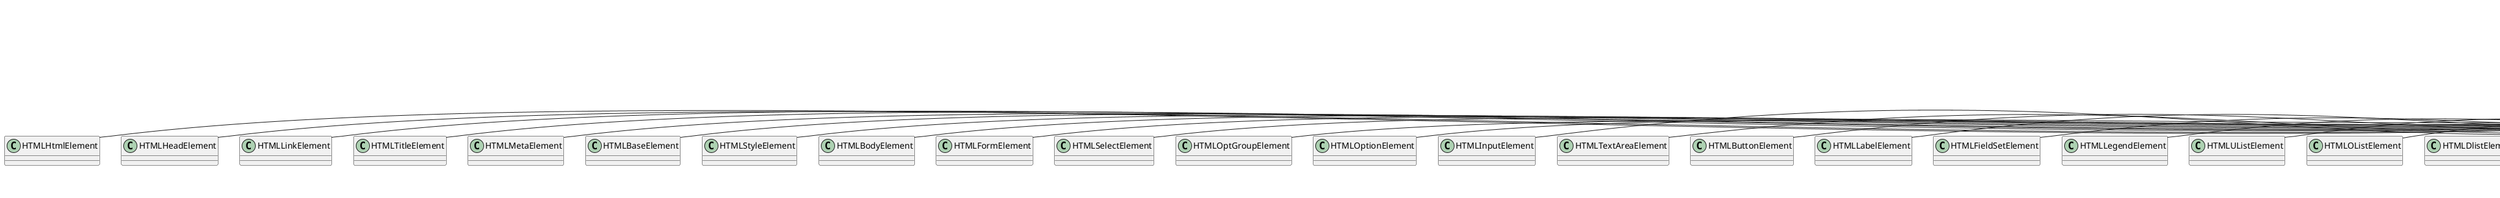 @startuml
Object <|-- HTMLCollection
Object <|-- HTMLOptionsCollection
Document <|-- HTMLDocument
Element <|-- HTMLElement
HTMLElement <|--HTMLHtmlElement
HTMLElement <|--HTMLHeadElement
HTMLElement <|--HTMLLinkElement
HTMLElement <|--HTMLTitleElement
HTMLElement <|--HTMLMetaElement
HTMLElement <|--HTMLBaseElement
HTMLElement <|--HTMLStyleElement
HTMLElement <|--HTMLBodyElement
HTMLElement <|--HTMLFormElement
HTMLElement <|--HTMLSelectElement
HTMLElement <|--HTMLOptGroupElement
HTMLElement <|--HTMLOptionElement
HTMLElement <|--HTMLInputElement
HTMLElement <|--HTMLTextAreaElement
HTMLElement <|--HTMLButtonElement
HTMLElement <|--HTMLLabelElement
HTMLElement <|--HTMLFieldSetElement
HTMLElement <|--HTMLLegendElement
HTMLElement <|--HTMLUListElement
HTMLElement <|--HTMLOListElement
HTMLElement <|--HTMLDlistElement
HTMLElement <|--HTMLDirectoryElement
HTMLElement <|--HTMLMenuElement
HTMLElement <|--HTMLLiElement
HTMLElement <|--HTMLDivElement
HTMLElement <|--HTMLParagraphElement
HTMLElement <|--HTMLHeadingElement
HTMLElement <|--HTMLQuoteElement
HTMLElement <|--HTMLPreElement
HTMLElement <|--HTMLBREElement
HTMLElement <|--HTMLBaseFontElement
HTMLElement <|--HTMLFontElement
HTMLElement <|--HTMLHRElement
HTMLElement <|--HTMLModElement
HTMLElement <|--HTMLAnchorElement
HTMLElement <|--HTMLImageElement
HTMLElement <|--HTMLObjectElement
HTMLElement <|--HTMLParamElement
HTMLElement <|--HTMLAppletElement
HTMLElement <|--HTMLMapElement
HTMLElement <|--HTMLAreaElement
HTMLElement <|--HTMLScriptElement
HTMLElement <|--HTMLTableElement
HTMLElement <|--HTMLTableCaptionElement
HTMLElement <|--HTMLTableColElement
HTMLElement <|--HTMLTableSectionElement
HTMLElement <|--HTMLTableRowElement
HTMLElement <|--HTMLTableCellElement
HTMLElement <|--HTMLFrameSetElement
HTMLElement <|--HTMLIFrameElement
@enduml